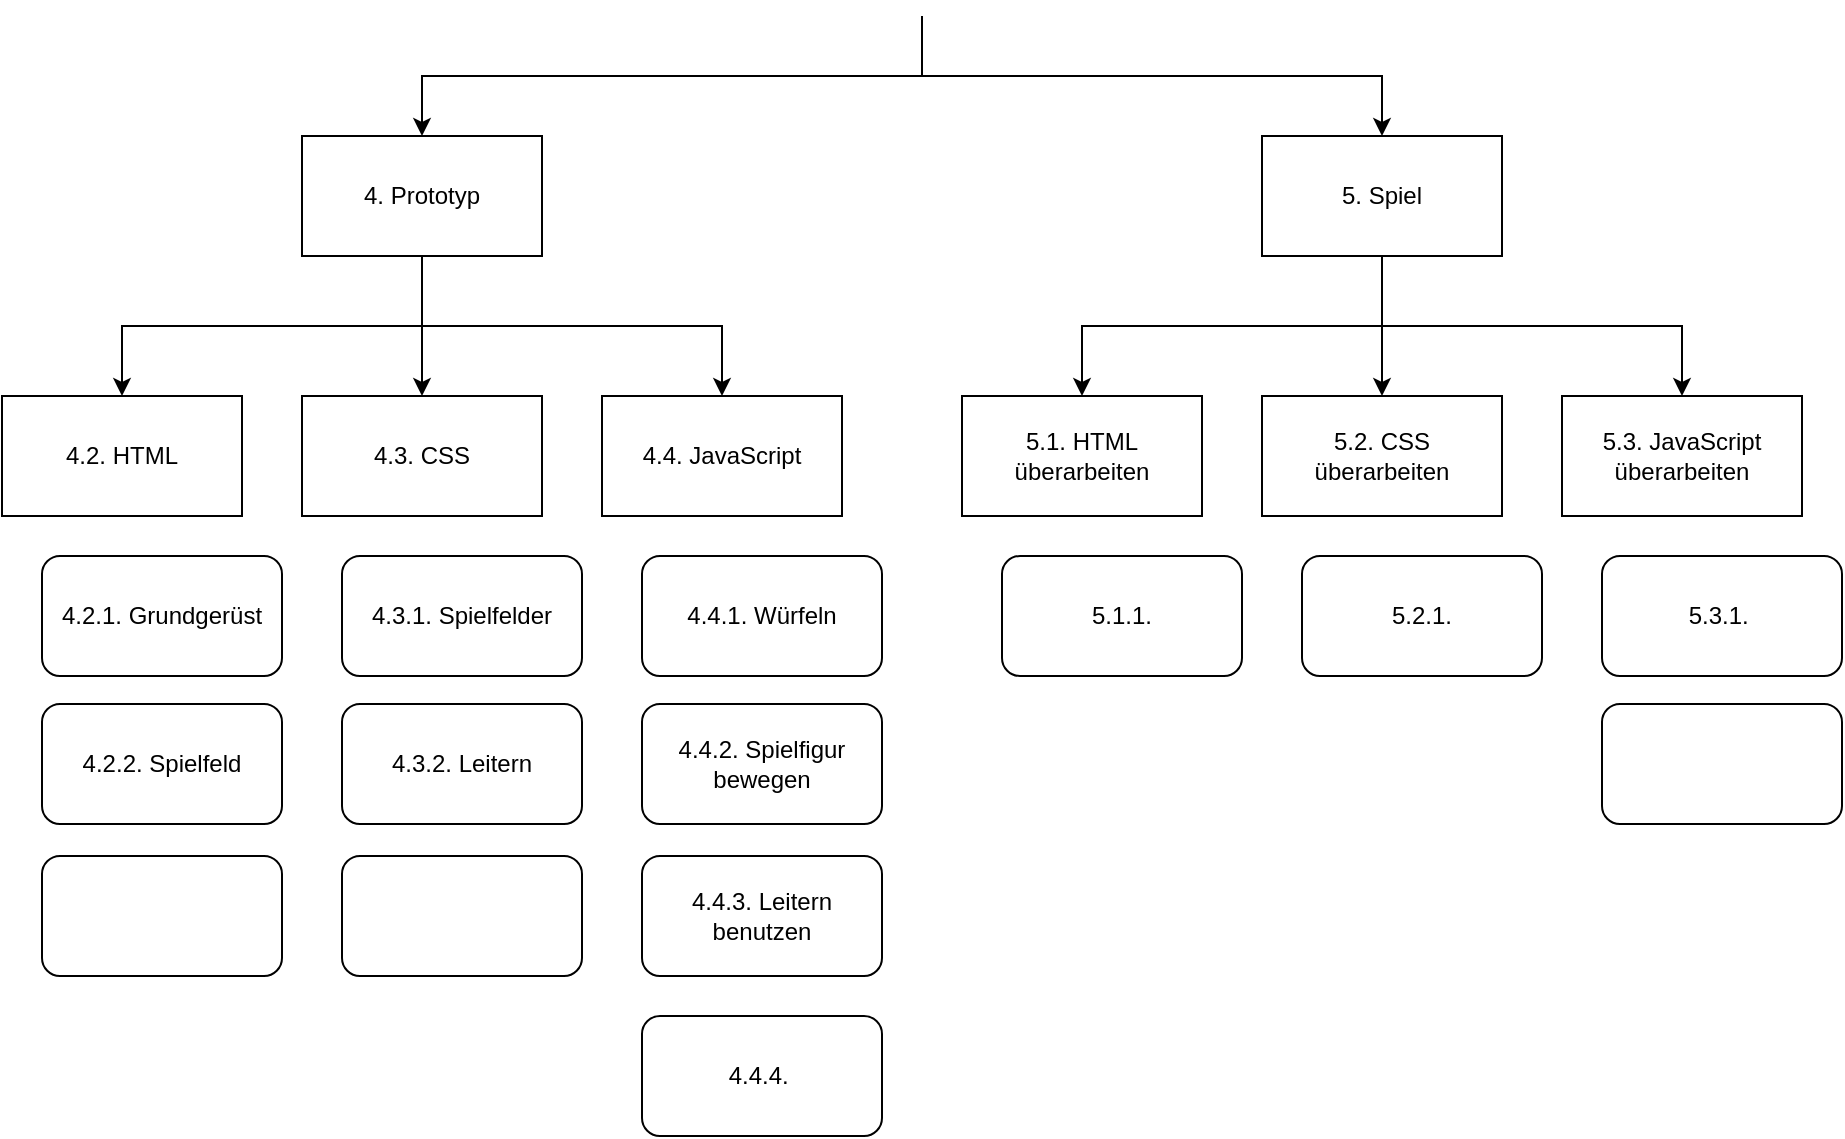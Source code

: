 <mxfile version="18.0.6" type="device"><diagram id="Z_kDL-I8rnlbOUo07qfn" name="Seite-1"><mxGraphModel dx="1038" dy="657" grid="1" gridSize="10" guides="1" tooltips="1" connect="1" arrows="1" fold="1" page="1" pageScale="1" pageWidth="1169" pageHeight="827" math="0" shadow="0"><root><mxCell id="0"/><mxCell id="1" parent="0"/><mxCell id="gbBq6D0N8bntrZD7_JWm-22" value="4.2. HTML" style="rounded=0;whiteSpace=wrap;html=1;" parent="1" vertex="1"><mxGeometry x="10" y="200" width="120" height="60" as="geometry"/></mxCell><mxCell id="gbBq6D0N8bntrZD7_JWm-23" value="4.3. CSS" style="rounded=0;whiteSpace=wrap;html=1;" parent="1" vertex="1"><mxGeometry x="160" y="200" width="120" height="60" as="geometry"/></mxCell><mxCell id="gbBq6D0N8bntrZD7_JWm-24" value="4.4. JavaScript" style="rounded=0;whiteSpace=wrap;html=1;" parent="1" vertex="1"><mxGeometry x="310" y="200" width="120" height="60" as="geometry"/></mxCell><mxCell id="gbBq6D0N8bntrZD7_JWm-25" value="4.2.1. Grundgerüst" style="rounded=1;whiteSpace=wrap;html=1;" parent="1" vertex="1"><mxGeometry x="30" y="280" width="120" height="60" as="geometry"/></mxCell><mxCell id="gbBq6D0N8bntrZD7_JWm-26" value="4.3.1. Spielfelder" style="rounded=1;whiteSpace=wrap;html=1;" parent="1" vertex="1"><mxGeometry x="180" y="280" width="120" height="60" as="geometry"/></mxCell><mxCell id="gbBq6D0N8bntrZD7_JWm-29" style="edgeStyle=orthogonalEdgeStyle;rounded=0;orthogonalLoop=1;jettySize=auto;html=1;exitX=0.5;exitY=1;exitDx=0;exitDy=0;entryX=0.5;entryY=0;entryDx=0;entryDy=0;" parent="1" source="gbBq6D0N8bntrZD7_JWm-28" target="gbBq6D0N8bntrZD7_JWm-22" edge="1"><mxGeometry relative="1" as="geometry"/></mxCell><mxCell id="gbBq6D0N8bntrZD7_JWm-30" style="edgeStyle=orthogonalEdgeStyle;rounded=0;orthogonalLoop=1;jettySize=auto;html=1;exitX=0.5;exitY=1;exitDx=0;exitDy=0;" parent="1" source="gbBq6D0N8bntrZD7_JWm-28" target="gbBq6D0N8bntrZD7_JWm-23" edge="1"><mxGeometry relative="1" as="geometry"/></mxCell><mxCell id="gbBq6D0N8bntrZD7_JWm-31" style="edgeStyle=orthogonalEdgeStyle;rounded=0;orthogonalLoop=1;jettySize=auto;html=1;exitX=0.5;exitY=1;exitDx=0;exitDy=0;entryX=0.5;entryY=0;entryDx=0;entryDy=0;" parent="1" source="gbBq6D0N8bntrZD7_JWm-28" target="gbBq6D0N8bntrZD7_JWm-24" edge="1"><mxGeometry relative="1" as="geometry"/></mxCell><mxCell id="gbBq6D0N8bntrZD7_JWm-39" style="edgeStyle=orthogonalEdgeStyle;rounded=0;orthogonalLoop=1;jettySize=auto;html=1;exitX=0.5;exitY=0;exitDx=0;exitDy=0;endArrow=none;endFill=0;startArrow=classic;startFill=1;" parent="1" source="gbBq6D0N8bntrZD7_JWm-28" edge="1"><mxGeometry relative="1" as="geometry"><mxPoint x="470" y="10" as="targetPoint"/><Array as="points"><mxPoint x="220" y="40"/><mxPoint x="470" y="40"/></Array></mxGeometry></mxCell><mxCell id="gbBq6D0N8bntrZD7_JWm-28" value="4. Prototyp" style="rounded=0;whiteSpace=wrap;html=1;" parent="1" vertex="1"><mxGeometry x="160" y="70" width="120" height="60" as="geometry"/></mxCell><mxCell id="gbBq6D0N8bntrZD7_JWm-36" style="edgeStyle=orthogonalEdgeStyle;rounded=0;orthogonalLoop=1;jettySize=auto;html=1;exitX=0.5;exitY=1;exitDx=0;exitDy=0;entryX=0.5;entryY=0;entryDx=0;entryDy=0;" parent="1" source="gbBq6D0N8bntrZD7_JWm-32" target="gbBq6D0N8bntrZD7_JWm-33" edge="1"><mxGeometry relative="1" as="geometry"/></mxCell><mxCell id="gbBq6D0N8bntrZD7_JWm-37" style="edgeStyle=orthogonalEdgeStyle;rounded=0;orthogonalLoop=1;jettySize=auto;html=1;exitX=0.5;exitY=1;exitDx=0;exitDy=0;" parent="1" source="gbBq6D0N8bntrZD7_JWm-32" target="gbBq6D0N8bntrZD7_JWm-34" edge="1"><mxGeometry relative="1" as="geometry"/></mxCell><mxCell id="gbBq6D0N8bntrZD7_JWm-38" style="edgeStyle=orthogonalEdgeStyle;rounded=0;orthogonalLoop=1;jettySize=auto;html=1;exitX=0.5;exitY=1;exitDx=0;exitDy=0;" parent="1" source="gbBq6D0N8bntrZD7_JWm-32" target="gbBq6D0N8bntrZD7_JWm-35" edge="1"><mxGeometry relative="1" as="geometry"/></mxCell><mxCell id="gbBq6D0N8bntrZD7_JWm-40" style="edgeStyle=orthogonalEdgeStyle;rounded=0;orthogonalLoop=1;jettySize=auto;html=1;exitX=0.5;exitY=0;exitDx=0;exitDy=0;endArrow=none;endFill=0;startArrow=classic;startFill=1;" parent="1" source="gbBq6D0N8bntrZD7_JWm-32" edge="1"><mxGeometry relative="1" as="geometry"><mxPoint x="470" y="10" as="targetPoint"/><Array as="points"><mxPoint x="700" y="40"/><mxPoint x="470" y="40"/></Array></mxGeometry></mxCell><mxCell id="gbBq6D0N8bntrZD7_JWm-32" value="5. Spiel" style="rounded=0;whiteSpace=wrap;html=1;" parent="1" vertex="1"><mxGeometry x="640" y="70" width="120" height="60" as="geometry"/></mxCell><mxCell id="gbBq6D0N8bntrZD7_JWm-33" value="5.1. HTML überarbeiten" style="rounded=0;whiteSpace=wrap;html=1;" parent="1" vertex="1"><mxGeometry x="490" y="200" width="120" height="60" as="geometry"/></mxCell><mxCell id="gbBq6D0N8bntrZD7_JWm-34" value="5.2. CSS überarbeiten" style="rounded=0;whiteSpace=wrap;html=1;" parent="1" vertex="1"><mxGeometry x="640" y="200" width="120" height="60" as="geometry"/></mxCell><mxCell id="gbBq6D0N8bntrZD7_JWm-35" value="5.3. JavaScript überarbeiten" style="rounded=0;whiteSpace=wrap;html=1;" parent="1" vertex="1"><mxGeometry x="790" y="200" width="120" height="60" as="geometry"/></mxCell><mxCell id="gbBq6D0N8bntrZD7_JWm-41" value="4.2.2. Spielfeld" style="rounded=1;whiteSpace=wrap;html=1;" parent="1" vertex="1"><mxGeometry x="30" y="354" width="120" height="60" as="geometry"/></mxCell><mxCell id="gbBq6D0N8bntrZD7_JWm-42" value="" style="rounded=1;whiteSpace=wrap;html=1;" parent="1" vertex="1"><mxGeometry x="30" y="430" width="120" height="60" as="geometry"/></mxCell><mxCell id="gbBq6D0N8bntrZD7_JWm-43" value="4.3.2. Leitern" style="rounded=1;whiteSpace=wrap;html=1;" parent="1" vertex="1"><mxGeometry x="180" y="354" width="120" height="60" as="geometry"/></mxCell><mxCell id="gbBq6D0N8bntrZD7_JWm-44" value="4.4.1. Würfeln" style="rounded=1;whiteSpace=wrap;html=1;" parent="1" vertex="1"><mxGeometry x="330" y="280" width="120" height="60" as="geometry"/></mxCell><mxCell id="-EOk6PUjx-pK4iK6B7TH-1" value="4.4.2. Spielfigur bewegen" style="rounded=1;whiteSpace=wrap;html=1;" parent="1" vertex="1"><mxGeometry x="330" y="354" width="120" height="60" as="geometry"/></mxCell><mxCell id="-EOk6PUjx-pK4iK6B7TH-2" value="5.1.1." style="rounded=1;whiteSpace=wrap;html=1;" parent="1" vertex="1"><mxGeometry x="510" y="280" width="120" height="60" as="geometry"/></mxCell><mxCell id="-EOk6PUjx-pK4iK6B7TH-3" value="5.2.1." style="rounded=1;whiteSpace=wrap;html=1;" parent="1" vertex="1"><mxGeometry x="660" y="280" width="120" height="60" as="geometry"/></mxCell><mxCell id="APUUk6FbtsZryj_yHYkz-1" value="" style="rounded=1;whiteSpace=wrap;html=1;" vertex="1" parent="1"><mxGeometry x="180" y="430" width="120" height="60" as="geometry"/></mxCell><mxCell id="APUUk6FbtsZryj_yHYkz-2" value="4.4.3. Leitern benutzen" style="rounded=1;whiteSpace=wrap;html=1;" vertex="1" parent="1"><mxGeometry x="330" y="430" width="120" height="60" as="geometry"/></mxCell><mxCell id="APUUk6FbtsZryj_yHYkz-3" value="4.4.4.&amp;nbsp;" style="rounded=1;whiteSpace=wrap;html=1;" vertex="1" parent="1"><mxGeometry x="330" y="510" width="120" height="60" as="geometry"/></mxCell><mxCell id="APUUk6FbtsZryj_yHYkz-4" value="5.3.1.&amp;nbsp;" style="rounded=1;whiteSpace=wrap;html=1;" vertex="1" parent="1"><mxGeometry x="810" y="280" width="120" height="60" as="geometry"/></mxCell><mxCell id="APUUk6FbtsZryj_yHYkz-5" value="" style="rounded=1;whiteSpace=wrap;html=1;" vertex="1" parent="1"><mxGeometry x="810" y="354" width="120" height="60" as="geometry"/></mxCell></root></mxGraphModel></diagram></mxfile>